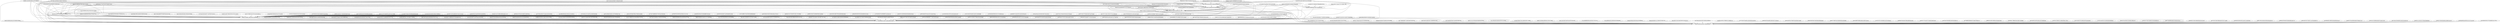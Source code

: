 digraph nodes {
	"7e3878f1bbe4fada78609b2c0699f22313f04da6" -> "7531f3c9fa3fa7c33e957c3adb54369bc1c5e5e9";
	"c89450bea09ebfbfb32c43f2e8c0b0eae57624a2" -> "7531f3c9fa3fa7c33e957c3adb54369bc1c5e5e9";
	"5608291949839da594be15f47db9f5b97efbd8ea" -> "76bca0c142f50e0c3aa62cfa17da80ab0ee482c1";
	"4f515018a4114defec7097c07d5fe1ba95c7e9e9" -> "9e66aa7cd10ff6bc1a8860a3fd3aa1bafc900dc7";
	"cf25c2c4e586fb058ea135c3e17a565c937d2dde" -> "76bca0c142f50e0c3aa62cfa17da80ab0ee482c1";
	"a9a4641551c6ab3650d555384ac7332cee27c615" -> "9e66aa7cd10ff6bc1a8860a3fd3aa1bafc900dc7";
	"78a8fef3ab3811639582854dcb1e38a74316b146" -> "7531f3c9fa3fa7c33e957c3adb54369bc1c5e5e9";
	"676f9148df57d44cfc0c1a50a826e539afc3a0b8" -> "7531f3c9fa3fa7c33e957c3adb54369bc1c5e5e9";
	"b64ea1f20d9daf9ee9d24eccaf3e24ef47569227" -> "9e66aa7cd10ff6bc1a8860a3fd3aa1bafc900dc7";
	"6387826b3b325138ba6d11650b1d2fdfdf18a4d2" -> "7531f3c9fa3fa7c33e957c3adb54369bc1c5e5e9";
	"3163e0ba8d0c4af240439943abc7ac4acc1250c4" -> "7531f3c9fa3fa7c33e957c3adb54369bc1c5e5e9";
	"d91263d2c9b90e869cb46b6bc31be245572fd31c" -> "76bca0c142f50e0c3aa62cfa17da80ab0ee482c1";
	"1c6a3f4a3559b16a72cbfd9fd4dd52e018727578" -> "7531f3c9fa3fa7c33e957c3adb54369bc1c5e5e9";
	"5c6cf0d5cd524f59f68b770890752c42016a5496" -> "9e66aa7cd10ff6bc1a8860a3fd3aa1bafc900dc7";
	"40d07ba17c5b6ecc0eee3347d3756f5694b42bb5" -> "76bca0c142f50e0c3aa62cfa17da80ab0ee482c1";
	"329227cf8632240914511faa9b43050a34aa863e" -> "7531f3c9fa3fa7c33e957c3adb54369bc1c5e5e9";
	"329227cf8632240914511faa9b43050a34aa863e" -> "e44e11c6f229a571f4239781f249a25e4257c179";
	"329227cf8632240914511faa9b43050a34aa863e" -> "76bca0c142f50e0c3aa62cfa17da80ab0ee482c1";
	"329227cf8632240914511faa9b43050a34aa863e" -> "70771b798b705a5fe8ae85c0b53d38208c8fa5f4";
	"329227cf8632240914511faa9b43050a34aa863e" -> "9e66aa7cd10ff6bc1a8860a3fd3aa1bafc900dc7";
	"95ab130af5b24c5b75fc55082e17902953a41132" -> "9e66aa7cd10ff6bc1a8860a3fd3aa1bafc900dc7";
	"a90e7d0663e769f1a344656522b3fd332a9c3eb7" -> "9e66aa7cd10ff6bc1a8860a3fd3aa1bafc900dc7";
	"003febde9c4b34fa5407aebd6a81ad5916648f08" -> "76bca0c142f50e0c3aa62cfa17da80ab0ee482c1";
	"80922756d30c8df97df77b6687bb30a40441833f" -> "9e66aa7cd10ff6bc1a8860a3fd3aa1bafc900dc7";
	"24fa3210900c65833e0b8c5c9944fa3020fbaffa" -> "9e66aa7cd10ff6bc1a8860a3fd3aa1bafc900dc7";
	"d27763c64c926435e66271ca65925b615a8a5e7a" -> "9e66aa7cd10ff6bc1a8860a3fd3aa1bafc900dc7";
	"3f485e77240d0c47252fadbc95470315d10cd7e1" -> "7531f3c9fa3fa7c33e957c3adb54369bc1c5e5e9";
	"3f485e77240d0c47252fadbc95470315d10cd7e1" -> "9e66aa7cd10ff6bc1a8860a3fd3aa1bafc900dc7";
	"3f485e77240d0c47252fadbc95470315d10cd7e1" -> "f3b94684ee056875523f0a85d96325fc78d8d709";
	"640586c5aa600c708bbd1d952e474297119b209a" -> "9e66aa7cd10ff6bc1a8860a3fd3aa1bafc900dc7";
	"458777086d62fd0671104d033ea891c585bc7fe8" -> "76bca0c142f50e0c3aa62cfa17da80ab0ee482c1";
	"b60027017ffb2822afa7337fe1c6b555ddb85a1a" -> "9e66aa7cd10ff6bc1a8860a3fd3aa1bafc900dc7";
	"41453d8197207ce8834a672896eddf941f5b745e" -> "c09a9d33c1edbfb9406612d45237a8a59e5c67ad";
	"b14fd56aa0df5328e1c79975fdefe7c229bdf25c" -> "7531f3c9fa3fa7c33e957c3adb54369bc1c5e5e9";
	"d72f88cdbffe4f1dfb4866ad0cea621558a489f4" -> "9e66aa7cd10ff6bc1a8860a3fd3aa1bafc900dc7";
	"860427adf734e5bb1bd9564bb0cdc972af1712cb" -> "7531f3c9fa3fa7c33e957c3adb54369bc1c5e5e9";
	"cfbf187840651ebfab28a0311b88d896d0aa5a68" -> "76bca0c142f50e0c3aa62cfa17da80ab0ee482c1";
	"3b610849e751c4dfbb646487555e9ad68bd251e0" -> "7531f3c9fa3fa7c33e957c3adb54369bc1c5e5e9";
	"39ce19d9794f35bdd9cc721dd5d6d1bcd4bdb5d6" -> "7531f3c9fa3fa7c33e957c3adb54369bc1c5e5e9";
	"39ce19d9794f35bdd9cc721dd5d6d1bcd4bdb5d6" -> "76bca0c142f50e0c3aa62cfa17da80ab0ee482c1";
	"f6572c0e9d58676f284c78aa94b82b5fbfc035d1" -> "76bca0c142f50e0c3aa62cfa17da80ab0ee482c1";
	"0e102a2ab2add977bc2eef793eea24e24a33cf37" -> "7531f3c9fa3fa7c33e957c3adb54369bc1c5e5e9";
	"8726916c419484e84bc434c614fc5fe24365f54d" -> "9e66aa7cd10ff6bc1a8860a3fd3aa1bafc900dc7";
	"c6dea61b222da04c9fdd04e8256e5a4b1d0b1fe0" -> "7531f3c9fa3fa7c33e957c3adb54369bc1c5e5e9";
	"a9197987d3357c928c1d9def66d75bceb0183bec" -> "9e66aa7cd10ff6bc1a8860a3fd3aa1bafc900dc7";
	"0369d5ecca8dc3a417a3d99c3ff15f468279aafc" -> "9e66aa7cd10ff6bc1a8860a3fd3aa1bafc900dc7";
	"88e3514e6008cd0cdb7ef505f3df99a2b6028b1b" -> "9e66aa7cd10ff6bc1a8860a3fd3aa1bafc900dc7";
	"96945c5cc47871883e80f2ca548701e3c2190fd6" -> "9e66aa7cd10ff6bc1a8860a3fd3aa1bafc900dc7";
	"59d306754616dfc36a2653a1e341b496e208d742" -> "7531f3c9fa3fa7c33e957c3adb54369bc1c5e5e9";
	"4109fbfac550cb35b0c22bd66c1e981b1922960a" -> "7531f3c9fa3fa7c33e957c3adb54369bc1c5e5e9";
	"7735192e61d788358756283fcd95b6a3ac48d1a3" -> "7531f3c9fa3fa7c33e957c3adb54369bc1c5e5e9";
	"ff9dbc6bb53227ef94dc75ab1ddcaeb2404e1b0b" -> "9e66aa7cd10ff6bc1a8860a3fd3aa1bafc900dc7";
	"ff9dbc6bb53227ef94dc75ab1ddcaeb2404e1b0b" -> "7531f3c9fa3fa7c33e957c3adb54369bc1c5e5e9";
	"ff9dbc6bb53227ef94dc75ab1ddcaeb2404e1b0b" -> "f3b94684ee056875523f0a85d96325fc78d8d709";
	"ff9dbc6bb53227ef94dc75ab1ddcaeb2404e1b0b" -> "76bca0c142f50e0c3aa62cfa17da80ab0ee482c1";
	"ff9dbc6bb53227ef94dc75ab1ddcaeb2404e1b0b" -> "c09a9d33c1edbfb9406612d45237a8a59e5c67ad";
	"ff9dbc6bb53227ef94dc75ab1ddcaeb2404e1b0b" -> "46e75102878a26aac6c8ea70269605030cd689ec";
	"ff9dbc6bb53227ef94dc75ab1ddcaeb2404e1b0b" -> "e44e11c6f229a571f4239781f249a25e4257c179";
	"ff9dbc6bb53227ef94dc75ab1ddcaeb2404e1b0b" -> "70771b798b705a5fe8ae85c0b53d38208c8fa5f4";
	"63f872222214475834abe9160efde3b8c2f8d784" -> "76bca0c142f50e0c3aa62cfa17da80ab0ee482c1";
	"e1ca44d80737808a333954fd94bd9dd09da9adb8" -> "9e66aa7cd10ff6bc1a8860a3fd3aa1bafc900dc7";
	"7531f3c9fa3fa7c33e957c3adb54369bc1c5e5e9" -> "76bca0c142f50e0c3aa62cfa17da80ab0ee482c1";
	"71e53a6ba6a85e58a9b5b1bdf34c97dcfff06c03" -> "9e66aa7cd10ff6bc1a8860a3fd3aa1bafc900dc7";
	"23221cf7fd3c5f53cc88d3c4b2f70a51ac44a6ee" -> "76bca0c142f50e0c3aa62cfa17da80ab0ee482c1";
	"10062ef9737e220e76c31a1d492737604690960b" -> "7531f3c9fa3fa7c33e957c3adb54369bc1c5e5e9";
	"10062ef9737e220e76c31a1d492737604690960b" -> "76bca0c142f50e0c3aa62cfa17da80ab0ee482c1";
	"502bc0f671e3c78a1d0b053b273c2d51133a2a4d" -> "9e66aa7cd10ff6bc1a8860a3fd3aa1bafc900dc7";
	"ca5d0237c47ac684cf1b985124bb74b60ecb32f8" -> "7531f3c9fa3fa7c33e957c3adb54369bc1c5e5e9";
	"63a543c6352d664602e8ca3fae7432bee8af4cd9" -> "7531f3c9fa3fa7c33e957c3adb54369bc1c5e5e9";
	"c4ad6e62b91b525ce8d2900dfa2634e1ff647f5b" -> "9e66aa7cd10ff6bc1a8860a3fd3aa1bafc900dc7";
	"75b6ce6bc1ae2d11effbcb3d60bb50a8b1a1c41f" -> "9e66aa7cd10ff6bc1a8860a3fd3aa1bafc900dc7";
	"fdf1f39dae2432f2ebad2c6b9f507cb83f953db4" -> "9e66aa7cd10ff6bc1a8860a3fd3aa1bafc900dc7";
	"ba1201722bff02079b72d5944c9b06e57d765763" -> "7531f3c9fa3fa7c33e957c3adb54369bc1c5e5e9";
	"214af31867faa1dfa1320b97da7ee1019054b488" -> "e44e11c6f229a571f4239781f249a25e4257c179";
	"214af31867faa1dfa1320b97da7ee1019054b488" -> "7531f3c9fa3fa7c33e957c3adb54369bc1c5e5e9";
	"214af31867faa1dfa1320b97da7ee1019054b488" -> "76bca0c142f50e0c3aa62cfa17da80ab0ee482c1";
	"214af31867faa1dfa1320b97da7ee1019054b488" -> "9e66aa7cd10ff6bc1a8860a3fd3aa1bafc900dc7";
	"214af31867faa1dfa1320b97da7ee1019054b488" -> "46e75102878a26aac6c8ea70269605030cd689ec";
	"214af31867faa1dfa1320b97da7ee1019054b488" -> "70771b798b705a5fe8ae85c0b53d38208c8fa5f4";
	"467464675f3b84726341e3d8dc305b51120ef3f4" -> "76bca0c142f50e0c3aa62cfa17da80ab0ee482c1";
	"e1d4774eb1913a600801e27c83b07eb47bc843ad" -> "7531f3c9fa3fa7c33e957c3adb54369bc1c5e5e9";
	"b4fba0d7810ff990bf81998eb1febfc1c32ae0ba" -> "e44e11c6f229a571f4239781f249a25e4257c179";
	"b4fba0d7810ff990bf81998eb1febfc1c32ae0ba" -> "76bca0c142f50e0c3aa62cfa17da80ab0ee482c1";
	"b4fba0d7810ff990bf81998eb1febfc1c32ae0ba" -> "7531f3c9fa3fa7c33e957c3adb54369bc1c5e5e9";
	"b4fba0d7810ff990bf81998eb1febfc1c32ae0ba" -> "f3b94684ee056875523f0a85d96325fc78d8d709";
	"b4fba0d7810ff990bf81998eb1febfc1c32ae0ba" -> "70771b798b705a5fe8ae85c0b53d38208c8fa5f4";
	"b4fba0d7810ff990bf81998eb1febfc1c32ae0ba" -> "9e66aa7cd10ff6bc1a8860a3fd3aa1bafc900dc7";
	"354b30c54c604d8b1d818aa2eb6254ba1f377940" -> "7531f3c9fa3fa7c33e957c3adb54369bc1c5e5e9";
	"efa312385eea69ab2e751ab0ea2361d03e38585c" -> "9e66aa7cd10ff6bc1a8860a3fd3aa1bafc900dc7";
	"ca9ea4ff8e909f40ebd5c3692da422a9ad4f4e7a" -> "9e66aa7cd10ff6bc1a8860a3fd3aa1bafc900dc7";
	"1677252f64d728aa9598cb7365f74af7c862d9df" -> "c09a9d33c1edbfb9406612d45237a8a59e5c67ad";
	"1677252f64d728aa9598cb7365f74af7c862d9df" -> "e44e11c6f229a571f4239781f249a25e4257c179";
	"1677252f64d728aa9598cb7365f74af7c862d9df" -> "70771b798b705a5fe8ae85c0b53d38208c8fa5f4";
	"1677252f64d728aa9598cb7365f74af7c862d9df" -> "7531f3c9fa3fa7c33e957c3adb54369bc1c5e5e9";
	"1677252f64d728aa9598cb7365f74af7c862d9df" -> "9e66aa7cd10ff6bc1a8860a3fd3aa1bafc900dc7";
	"7f8d997878f3ed6a7bc939d715417148c9f06966" -> "7531f3c9fa3fa7c33e957c3adb54369bc1c5e5e9";
	"d39bf131819d0ebea63ffce56ca150cbc7e2406f" -> "76bca0c142f50e0c3aa62cfa17da80ab0ee482c1";
	"f529f8321ac0422f02bc86b5a1d79e70f0f89616" -> "7531f3c9fa3fa7c33e957c3adb54369bc1c5e5e9";
	"f529f8321ac0422f02bc86b5a1d79e70f0f89616" -> "76bca0c142f50e0c3aa62cfa17da80ab0ee482c1";
	"f529f8321ac0422f02bc86b5a1d79e70f0f89616" -> "9e66aa7cd10ff6bc1a8860a3fd3aa1bafc900dc7";
	"f529f8321ac0422f02bc86b5a1d79e70f0f89616" -> "46e75102878a26aac6c8ea70269605030cd689ec";
	"f529f8321ac0422f02bc86b5a1d79e70f0f89616" -> "e44e11c6f229a571f4239781f249a25e4257c179";
	"f529f8321ac0422f02bc86b5a1d79e70f0f89616" -> "f3b94684ee056875523f0a85d96325fc78d8d709";
	"1d9e12a5501682f12eb61b0cae5047ea8ccea625" -> "76bca0c142f50e0c3aa62cfa17da80ab0ee482c1";
	"d17ee18866f8665b065acd9c3fcad115d4c15ec1" -> "76bca0c142f50e0c3aa62cfa17da80ab0ee482c1";
	"975246c08a4c15421ab5f1baca468639939299bc" -> "9e66aa7cd10ff6bc1a8860a3fd3aa1bafc900dc7";
	"4a6d51ee908eb624feddc1a2297d499b68017be0" -> "9e66aa7cd10ff6bc1a8860a3fd3aa1bafc900dc7";
	"922ea44f089da6556c349f43b564556498da8991" -> "76bca0c142f50e0c3aa62cfa17da80ab0ee482c1";
	"c049a5a2d9783fa6016fbea5749fcd81a9e389af" -> "9e66aa7cd10ff6bc1a8860a3fd3aa1bafc900dc7";
	"0257c3e07c489f69590e7c582d424a4783d23041" -> "9e66aa7cd10ff6bc1a8860a3fd3aa1bafc900dc7";
	"76ca137907876b453f5585e2c4a459cb66ffb5e1" -> "7531f3c9fa3fa7c33e957c3adb54369bc1c5e5e9";
	"2460abe879fe3be25b81b926ea4c2fcf2ff56633" -> "76bca0c142f50e0c3aa62cfa17da80ab0ee482c1";
	"1647f3907f291e5b59932a832383e7a7e27c74f1" -> "9e66aa7cd10ff6bc1a8860a3fd3aa1bafc900dc7";
	"706ec156b17e39c095f70a7322b788c75cad9fa5" -> "7531f3c9fa3fa7c33e957c3adb54369bc1c5e5e9";
	"a8731a6cee288424109d782179c32b80c947631c" -> "7531f3c9fa3fa7c33e957c3adb54369bc1c5e5e9";
	"763adc20901d9fa7df8bb8a030abf7e2ab11ef13" -> "7531f3c9fa3fa7c33e957c3adb54369bc1c5e5e9";
	"9e66aa7cd10ff6bc1a8860a3fd3aa1bafc900dc7" -> "76bca0c142f50e0c3aa62cfa17da80ab0ee482c1";
	"9e66aa7cd10ff6bc1a8860a3fd3aa1bafc900dc7" -> "7531f3c9fa3fa7c33e957c3adb54369bc1c5e5e9";
	"0dc6a98564a656eec33c0d9a08ff45b7bc82aa9c" -> "9e66aa7cd10ff6bc1a8860a3fd3aa1bafc900dc7";
	"b824b630217b441a6861219b2326857193271ba6" -> "7531f3c9fa3fa7c33e957c3adb54369bc1c5e5e9";
	"0c00af3563462ed9e07cce3d2bb0e9f8214d0c38" -> "9e66aa7cd10ff6bc1a8860a3fd3aa1bafc900dc7";
	"b4778656f255169b8b1d660b6af3a0df68d68e65" -> "7531f3c9fa3fa7c33e957c3adb54369bc1c5e5e9";
	"fbdbc8e3b306609c1ac2c3dd94c5b79cfc9517b6" -> "76bca0c142f50e0c3aa62cfa17da80ab0ee482c1";
	"382628d247097430b306d53380291a95a2de91fa" -> "9e66aa7cd10ff6bc1a8860a3fd3aa1bafc900dc7";
	"382628d247097430b306d53380291a95a2de91fa" -> "e44e11c6f229a571f4239781f249a25e4257c179";
	"382628d247097430b306d53380291a95a2de91fa" -> "70771b798b705a5fe8ae85c0b53d38208c8fa5f4";
	"53a1484f80a740a7c9dd45d136fe96be9c395095" -> "7531f3c9fa3fa7c33e957c3adb54369bc1c5e5e9";
	"5d9ac3f58227a8c20a48e5395b914a5d01682152" -> "76bca0c142f50e0c3aa62cfa17da80ab0ee482c1";
	"0e61288a4eba85eb1809743cf659dc3cf9f65091" -> "76bca0c142f50e0c3aa62cfa17da80ab0ee482c1";
	"73272a34194207aa1ecf20e9837dc19b833d545a" -> "70771b798b705a5fe8ae85c0b53d38208c8fa5f4";
	"73272a34194207aa1ecf20e9837dc19b833d545a" -> "f3b94684ee056875523f0a85d96325fc78d8d709";
	"73272a34194207aa1ecf20e9837dc19b833d545a" -> "e44e11c6f229a571f4239781f249a25e4257c179";
	"73272a34194207aa1ecf20e9837dc19b833d545a" -> "7531f3c9fa3fa7c33e957c3adb54369bc1c5e5e9";
	"73272a34194207aa1ecf20e9837dc19b833d545a" -> "76bca0c142f50e0c3aa62cfa17da80ab0ee482c1";
	"73272a34194207aa1ecf20e9837dc19b833d545a" -> "9e66aa7cd10ff6bc1a8860a3fd3aa1bafc900dc7";
	"cbaaf8954ea059d1a37888f9c2b126c8ffe022ad" -> "76bca0c142f50e0c3aa62cfa17da80ab0ee482c1";
	"2f277975640729ee90bca24d035b829ed1489760" -> "76bca0c142f50e0c3aa62cfa17da80ab0ee482c1";
	"70c37a3a5ffd9a7168e13895582b0f89b800bd57" -> "9e66aa7cd10ff6bc1a8860a3fd3aa1bafc900dc7";
	"3b944bcae9db0b88d8419adde8e26188a6a5ef5d" -> "70771b798b705a5fe8ae85c0b53d38208c8fa5f4";
	"3b944bcae9db0b88d8419adde8e26188a6a5ef5d" -> "e44e11c6f229a571f4239781f249a25e4257c179";
	"3b944bcae9db0b88d8419adde8e26188a6a5ef5d" -> "c09a9d33c1edbfb9406612d45237a8a59e5c67ad";
	"3b944bcae9db0b88d8419adde8e26188a6a5ef5d" -> "7531f3c9fa3fa7c33e957c3adb54369bc1c5e5e9";
	"3b944bcae9db0b88d8419adde8e26188a6a5ef5d" -> "9e66aa7cd10ff6bc1a8860a3fd3aa1bafc900dc7";
	"43f23086d76df6b9f62f72f9e1e34aaf58e03631" -> "e44e11c6f229a571f4239781f249a25e4257c179";
	"8c7585098b9f8689f8ac455f1bb6704edf5bc3b8" -> "7531f3c9fa3fa7c33e957c3adb54369bc1c5e5e9";
	"8c7585098b9f8689f8ac455f1bb6704edf5bc3b8" -> "76bca0c142f50e0c3aa62cfa17da80ab0ee482c1";
	"8c7585098b9f8689f8ac455f1bb6704edf5bc3b8" -> "9e66aa7cd10ff6bc1a8860a3fd3aa1bafc900dc7";
	"f3b94684ee056875523f0a85d96325fc78d8d709" -> "9e66aa7cd10ff6bc1a8860a3fd3aa1bafc900dc7";
	"f3b94684ee056875523f0a85d96325fc78d8d709" -> "7531f3c9fa3fa7c33e957c3adb54369bc1c5e5e9";
	"f3b94684ee056875523f0a85d96325fc78d8d709" -> "76bca0c142f50e0c3aa62cfa17da80ab0ee482c1";
	"dd0d4d30c6328aa6db9cc8d92b55b2724ef5a933" -> "76bca0c142f50e0c3aa62cfa17da80ab0ee482c1";
	"ee9616428e34c1854c87a989cad06cec07262c16" -> "9e66aa7cd10ff6bc1a8860a3fd3aa1bafc900dc7";
	"6645a5a691f3ec57db8487da46a36f4347ad0cf6" -> "76bca0c142f50e0c3aa62cfa17da80ab0ee482c1";
	"f29bde429b0d1ffaa70eb093dd6e2fb80bad8ce0" -> "76bca0c142f50e0c3aa62cfa17da80ab0ee482c1";
	"e6dee67c7606870a3e106d9658585ee363949f58" -> "76bca0c142f50e0c3aa62cfa17da80ab0ee482c1";
	"9b0d8a8a24a182136634f75a786111972d7f99f2" -> "9e66aa7cd10ff6bc1a8860a3fd3aa1bafc900dc7";
	"b34a5e59f807059dfbcab8ded1e006f7ce56c0ee" -> "76bca0c142f50e0c3aa62cfa17da80ab0ee482c1";
	"761e7b227f21e734028f4d421af23143f2deb2a1" -> "76bca0c142f50e0c3aa62cfa17da80ab0ee482c1";
	"8c96fdab001fee6e5efe7d885ad8f5d944ce02bc" -> "76bca0c142f50e0c3aa62cfa17da80ab0ee482c1";
	"dc6f9fdc0428e50216daf9b4f87889144e54fbc8" -> "9e66aa7cd10ff6bc1a8860a3fd3aa1bafc900dc7";
	"95674c695ed2bd7e8f6a987aa668f697f78b74a3" -> "7531f3c9fa3fa7c33e957c3adb54369bc1c5e5e9";
	"c99f1967ebcd5edb8eb9e624712e7372384a5917" -> "e44e11c6f229a571f4239781f249a25e4257c179";
	"c99f1967ebcd5edb8eb9e624712e7372384a5917" -> "7531f3c9fa3fa7c33e957c3adb54369bc1c5e5e9";
	"c99f1967ebcd5edb8eb9e624712e7372384a5917" -> "f3b94684ee056875523f0a85d96325fc78d8d709";
	"e332fe70c77c91a6c873174d448526e6f52dcb2d" -> "76bca0c142f50e0c3aa62cfa17da80ab0ee482c1";
	"4ec9243a391c99b34ff4c260ef7fa91f64f62c16" -> "76bca0c142f50e0c3aa62cfa17da80ab0ee482c1";
	"73acc1b5449fb34a339aca97dbe784b7a59360f8" -> "f3b94684ee056875523f0a85d96325fc78d8d709";
	"73acc1b5449fb34a339aca97dbe784b7a59360f8" -> "9e66aa7cd10ff6bc1a8860a3fd3aa1bafc900dc7";
	"bbed6acb41d66403e27294471f742d56b7929740" -> "46e75102878a26aac6c8ea70269605030cd689ec";
	"c09a9d33c1edbfb9406612d45237a8a59e5c67ad" -> "7531f3c9fa3fa7c33e957c3adb54369bc1c5e5e9";
	"6d7226f6f0b35bfd6e6e91534a89017ff861c651" -> "76bca0c142f50e0c3aa62cfa17da80ab0ee482c1";
	"42bffeb1b0ac0f4614f066f4ce55bab66e2954fc" -> "76bca0c142f50e0c3aa62cfa17da80ab0ee482c1";
	"5ff88beace9e722d04c78e7bc5ef6224c595a98f" -> "7531f3c9fa3fa7c33e957c3adb54369bc1c5e5e9";
	"b5431bcae33988d908b77715f61200c0916acbe5" -> "7531f3c9fa3fa7c33e957c3adb54369bc1c5e5e9";
	"03e16a41fda1a69ba73f22b44de9950dbd16db1f" -> "9e66aa7cd10ff6bc1a8860a3fd3aa1bafc900dc7";
	"429059a7fdda42bf5ad63ee443836a15ae86df91" -> "7531f3c9fa3fa7c33e957c3adb54369bc1c5e5e9";
	"42fceb0beb112dff6a6c6444c2bf6c22c83b8ef6" -> "76bca0c142f50e0c3aa62cfa17da80ab0ee482c1";
	"3194727c8195c5819093b677a982be0d512fa033" -> "46e75102878a26aac6c8ea70269605030cd689ec";
	"3194727c8195c5819093b677a982be0d512fa033" -> "e44e11c6f229a571f4239781f249a25e4257c179";
	"3194727c8195c5819093b677a982be0d512fa033" -> "70771b798b705a5fe8ae85c0b53d38208c8fa5f4";
	"3194727c8195c5819093b677a982be0d512fa033" -> "9e66aa7cd10ff6bc1a8860a3fd3aa1bafc900dc7";
	"3194727c8195c5819093b677a982be0d512fa033" -> "76bca0c142f50e0c3aa62cfa17da80ab0ee482c1";
	"3194727c8195c5819093b677a982be0d512fa033" -> "f3b94684ee056875523f0a85d96325fc78d8d709";
	"450b1409f7d4c1f837ba4f33a106735b996d5ee8" -> "76bca0c142f50e0c3aa62cfa17da80ab0ee482c1";
	"37e9d9ac3ec3edefb1710ae261336c7e9b8a9c19" -> "f3b94684ee056875523f0a85d96325fc78d8d709";
	"37e9d9ac3ec3edefb1710ae261336c7e9b8a9c19" -> "e44e11c6f229a571f4239781f249a25e4257c179";
	"37e9d9ac3ec3edefb1710ae261336c7e9b8a9c19" -> "70771b798b705a5fe8ae85c0b53d38208c8fa5f4";
	"37e9d9ac3ec3edefb1710ae261336c7e9b8a9c19" -> "7531f3c9fa3fa7c33e957c3adb54369bc1c5e5e9";
	"37e9d9ac3ec3edefb1710ae261336c7e9b8a9c19" -> "76bca0c142f50e0c3aa62cfa17da80ab0ee482c1";
	"c9f0aebf2942f35387365a28e58d9036231b160a" -> "9e66aa7cd10ff6bc1a8860a3fd3aa1bafc900dc7";
	"c208b73accc3dc09e1c74fba4dc50ac5e4c9986f" -> "7531f3c9fa3fa7c33e957c3adb54369bc1c5e5e9";
	"02676301c22f3fe352c144ef8ad1fb9ec11df21d" -> "76bca0c142f50e0c3aa62cfa17da80ab0ee482c1";
	"88d9acb3cf6fa54d60ca97bb71b155ed54f338a1" -> "7531f3c9fa3fa7c33e957c3adb54369bc1c5e5e9";
	"08206e83b4acf5a2a5b31c41cd2022268486df9b" -> "7531f3c9fa3fa7c33e957c3adb54369bc1c5e5e9";
	"61f124144f3197912ed9d0a034f70ee5e6b36691" -> "76bca0c142f50e0c3aa62cfa17da80ab0ee482c1";
	"571b331eceeb2f2cc91c3465b36465940bf94d43" -> "76bca0c142f50e0c3aa62cfa17da80ab0ee482c1";
	"76b0ee2d10ac4f1fef1b210b0364b15f8fa25d72" -> "76bca0c142f50e0c3aa62cfa17da80ab0ee482c1";
	"e39329cd1176ad7cc9e908522924d3a9bdd85100" -> "76bca0c142f50e0c3aa62cfa17da80ab0ee482c1";
	"46e75102878a26aac6c8ea70269605030cd689ec" -> "e44e11c6f229a571f4239781f249a25e4257c179";
	"46e75102878a26aac6c8ea70269605030cd689ec" -> "9e66aa7cd10ff6bc1a8860a3fd3aa1bafc900dc7";
	"46e75102878a26aac6c8ea70269605030cd689ec" -> "70771b798b705a5fe8ae85c0b53d38208c8fa5f4";
	"46e75102878a26aac6c8ea70269605030cd689ec" -> "f3b94684ee056875523f0a85d96325fc78d8d709";
	"494fcf77e8b94ffcb9a68be73b4f2adf213f2311" -> "76bca0c142f50e0c3aa62cfa17da80ab0ee482c1";
	"e1781e65dcb3474a5cf0969f5013caa3a0eea745" -> "9e66aa7cd10ff6bc1a8860a3fd3aa1bafc900dc7";
	"b9182b0c8847925e1baf0476e4a0e8cc9c9c9c84" -> "7531f3c9fa3fa7c33e957c3adb54369bc1c5e5e9";
	"40ba590c31a4b2089cbbd43500baf858c55dcbe2" -> "9e66aa7cd10ff6bc1a8860a3fd3aa1bafc900dc7";
	"fa3dda208e8a290d40cb7ad429cfbe7344cb0051" -> "7531f3c9fa3fa7c33e957c3adb54369bc1c5e5e9";
	"fa3dda208e8a290d40cb7ad429cfbe7344cb0051" -> "76bca0c142f50e0c3aa62cfa17da80ab0ee482c1";
	"e44e11c6f229a571f4239781f249a25e4257c179" -> "9e66aa7cd10ff6bc1a8860a3fd3aa1bafc900dc7";
	"e44e11c6f229a571f4239781f249a25e4257c179" -> "7531f3c9fa3fa7c33e957c3adb54369bc1c5e5e9";
	"e44e11c6f229a571f4239781f249a25e4257c179" -> "f3b94684ee056875523f0a85d96325fc78d8d709";
	"e44e11c6f229a571f4239781f249a25e4257c179" -> "76bca0c142f50e0c3aa62cfa17da80ab0ee482c1";
	"a667f0ac8a3170f17f3231bbb2ea9d6207c96759" -> "7531f3c9fa3fa7c33e957c3adb54369bc1c5e5e9";
	"179f6c659d742bae9fef7751194164cf1dee42b1" -> "7531f3c9fa3fa7c33e957c3adb54369bc1c5e5e9";
	"a5f9ae13b0c671c2baad13715517affb1217ff92" -> "c09a9d33c1edbfb9406612d45237a8a59e5c67ad";
	"80957845afc6cdccaf020ad4e15ac572bafb7d97" -> "7531f3c9fa3fa7c33e957c3adb54369bc1c5e5e9";
	"fc006d3825101d0ec3488e63fa40401e91cbc2f0" -> "76bca0c142f50e0c3aa62cfa17da80ab0ee482c1";
	"9cf0f7e4bd43907a3baece4552c2facfa07926ce" -> "9e66aa7cd10ff6bc1a8860a3fd3aa1bafc900dc7";
	"a66a537dd19c0a002a30b0915faddd433b5df937" -> "7531f3c9fa3fa7c33e957c3adb54369bc1c5e5e9";
	"1db61033a646718ff0656b3fa337398b2b45d216" -> "e44e11c6f229a571f4239781f249a25e4257c179";
	"1db61033a646718ff0656b3fa337398b2b45d216" -> "9e66aa7cd10ff6bc1a8860a3fd3aa1bafc900dc7";
	"20b4f9207cdc9d0310399f848f057621f7251846" -> "e44e11c6f229a571f4239781f249a25e4257c179";
	"20b4f9207cdc9d0310399f848f057621f7251846" -> "9e66aa7cd10ff6bc1a8860a3fd3aa1bafc900dc7";
	"20b4f9207cdc9d0310399f848f057621f7251846" -> "70771b798b705a5fe8ae85c0b53d38208c8fa5f4";
	"20b4f9207cdc9d0310399f848f057621f7251846" -> "46e75102878a26aac6c8ea70269605030cd689ec";
	"13386de413bbc41ac0a6635bec6d0f35f48092fc" -> "7531f3c9fa3fa7c33e957c3adb54369bc1c5e5e9";
	"3130c3879bb50e444f6a885589456d3c36893500" -> "9e66aa7cd10ff6bc1a8860a3fd3aa1bafc900dc7";
	"3130c3879bb50e444f6a885589456d3c36893500" -> "7531f3c9fa3fa7c33e957c3adb54369bc1c5e5e9";
	"3130c3879bb50e444f6a885589456d3c36893500" -> "70771b798b705a5fe8ae85c0b53d38208c8fa5f4";
	"648172667a7eb0016df69a4d5b7d57dc71aee6f3" -> "76bca0c142f50e0c3aa62cfa17da80ab0ee482c1";
	"e32bd26d023e826bc40b2aca6814c1e0ab58544b" -> "76bca0c142f50e0c3aa62cfa17da80ab0ee482c1";
	"02df2d11f0e5c4b3afda018962b04fc6e4f44740" -> "76bca0c142f50e0c3aa62cfa17da80ab0ee482c1";
	"caf38f63d2df796940f2538d0840fd8c4dde1763" -> "76bca0c142f50e0c3aa62cfa17da80ab0ee482c1";
	"340f44c40f21837570dd671aa4100ba8e9bb9716" -> "76bca0c142f50e0c3aa62cfa17da80ab0ee482c1";
	"3164cbddd9f03a12d1ae38b836124837e1ee6c88" -> "7531f3c9fa3fa7c33e957c3adb54369bc1c5e5e9";
	"c31e4028302b06c4c2f2b7aa34dc46a0d41cd527" -> "9e66aa7cd10ff6bc1a8860a3fd3aa1bafc900dc7";
	"60a29b80d695220ff2f426638abfcf830926ac97" -> "76bca0c142f50e0c3aa62cfa17da80ab0ee482c1";
	"dbfe75cd6f27df6e5a7fbc894d332af503a23070" -> "7531f3c9fa3fa7c33e957c3adb54369bc1c5e5e9";
	"d3a8691b79c5a850f694948095799dbefc5218c7" -> "76bca0c142f50e0c3aa62cfa17da80ab0ee482c1";
	"5f7d9a25a413d2bf6b64b0efd7f16a4d81d13d07" -> "76bca0c142f50e0c3aa62cfa17da80ab0ee482c1";
	"e838948adde1779e16f70ebd7f1b46b38710bb22" -> "70771b798b705a5fe8ae85c0b53d38208c8fa5f4";
	"e838948adde1779e16f70ebd7f1b46b38710bb22" -> "e44e11c6f229a571f4239781f249a25e4257c179";
	"e838948adde1779e16f70ebd7f1b46b38710bb22" -> "76bca0c142f50e0c3aa62cfa17da80ab0ee482c1";
	"e838948adde1779e16f70ebd7f1b46b38710bb22" -> "9e66aa7cd10ff6bc1a8860a3fd3aa1bafc900dc7";
	"e838948adde1779e16f70ebd7f1b46b38710bb22" -> "7531f3c9fa3fa7c33e957c3adb54369bc1c5e5e9";
	"d7545414b461f34da685e2a48cb7ec4693bb9f89" -> "9e66aa7cd10ff6bc1a8860a3fd3aa1bafc900dc7";
	"57490a7e1a1c913ee1868824663974af6a9d3790" -> "7531f3c9fa3fa7c33e957c3adb54369bc1c5e5e9";
	"1240306e8408d29f5b5951f417c87ddf509cb5a2" -> "9e66aa7cd10ff6bc1a8860a3fd3aa1bafc900dc7";
	"848abf8efb7e91adeb526f15ac9561d87d6a2325" -> "9e66aa7cd10ff6bc1a8860a3fd3aa1bafc900dc7";
	"d3fcc540ec4b2e0b8dd9461e6662e46a9d6e42d3" -> "76bca0c142f50e0c3aa62cfa17da80ab0ee482c1";
	"90a735bf21ee4364f3d021958d67915df52b431a" -> "e44e11c6f229a571f4239781f249a25e4257c179";
	"90a735bf21ee4364f3d021958d67915df52b431a" -> "f3b94684ee056875523f0a85d96325fc78d8d709";
	"90a735bf21ee4364f3d021958d67915df52b431a" -> "76bca0c142f50e0c3aa62cfa17da80ab0ee482c1";
	"90a735bf21ee4364f3d021958d67915df52b431a" -> "46e75102878a26aac6c8ea70269605030cd689ec";
	"90a735bf21ee4364f3d021958d67915df52b431a" -> "9e66aa7cd10ff6bc1a8860a3fd3aa1bafc900dc7";
	"90a735bf21ee4364f3d021958d67915df52b431a" -> "7531f3c9fa3fa7c33e957c3adb54369bc1c5e5e9";
	"f692fb47ea1cd545d1fc73f7b8bcf388fe6f9bc5" -> "76bca0c142f50e0c3aa62cfa17da80ab0ee482c1";
	"2f19baafa36eeaa2bd1d6b01d6657c825a293519" -> "9e66aa7cd10ff6bc1a8860a3fd3aa1bafc900dc7";
	"5f12ffb2c70653bbd58e86d6ccd9889d1a0ee7d1" -> "76bca0c142f50e0c3aa62cfa17da80ab0ee482c1";
	"424ab537edaa7cb9e4e05d200a28a7af7a69ee65" -> "9e66aa7cd10ff6bc1a8860a3fd3aa1bafc900dc7";
	"1fe3fd7291b8272f79deb90c3bf475ee975bde80" -> "9e66aa7cd10ff6bc1a8860a3fd3aa1bafc900dc7";
	"70771b798b705a5fe8ae85c0b53d38208c8fa5f4" -> "e44e11c6f229a571f4239781f249a25e4257c179";
	"70771b798b705a5fe8ae85c0b53d38208c8fa5f4" -> "76bca0c142f50e0c3aa62cfa17da80ab0ee482c1";
	"70771b798b705a5fe8ae85c0b53d38208c8fa5f4" -> "7531f3c9fa3fa7c33e957c3adb54369bc1c5e5e9";
	"3d4cbfbaf64f944e6499505cabc1ad21aeece9cd" -> "76bca0c142f50e0c3aa62cfa17da80ab0ee482c1";
	"d8e8c80bd6638bc4a133444afe5ac0b7b52847fb" -> "7531f3c9fa3fa7c33e957c3adb54369bc1c5e5e9";
	"1629a36fe96492db1c9753e8eb89bc3ce4179914" -> "76bca0c142f50e0c3aa62cfa17da80ab0ee482c1";
	"88ce25791710c95a1769c973707cbc4288de6af4" -> "9e66aa7cd10ff6bc1a8860a3fd3aa1bafc900dc7";
}

